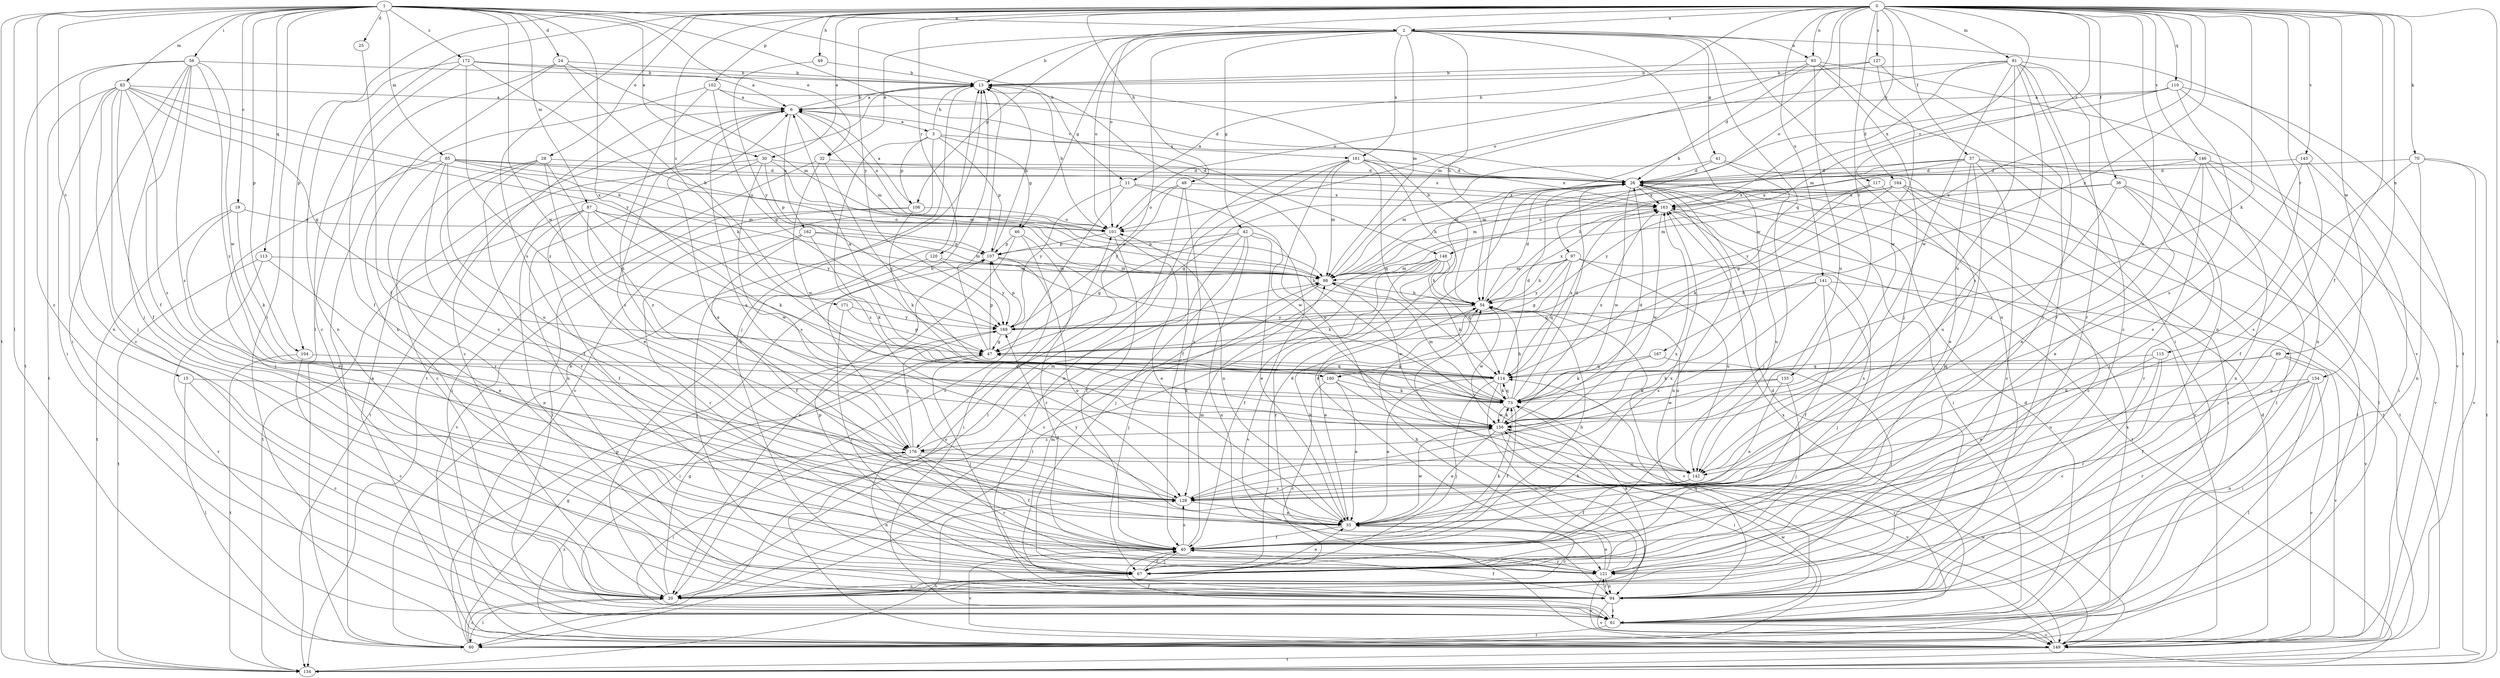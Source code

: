 strict digraph  {
0;
1;
2;
3;
6;
11;
13;
15;
19;
20;
24;
25;
26;
28;
30;
32;
33;
36;
37;
40;
41;
42;
46;
47;
48;
49;
54;
56;
61;
67;
70;
73;
80;
81;
83;
85;
87;
88;
89;
93;
94;
97;
101;
102;
104;
106;
107;
110;
113;
114;
115;
117;
120;
121;
127;
128;
133;
134;
141;
142;
143;
146;
148;
149;
154;
156;
160;
161;
162;
163;
164;
167;
169;
171;
172;
176;
0 -> 2  [label=a];
0 -> 11  [label=b];
0 -> 28  [label=e];
0 -> 30  [label=e];
0 -> 36  [label=f];
0 -> 37  [label=f];
0 -> 40  [label=f];
0 -> 48  [label=h];
0 -> 49  [label=h];
0 -> 54  [label=h];
0 -> 70  [label=k];
0 -> 73  [label=k];
0 -> 80  [label=l];
0 -> 81  [label=m];
0 -> 89  [label=n];
0 -> 93  [label=n];
0 -> 97  [label=o];
0 -> 101  [label=o];
0 -> 102  [label=p];
0 -> 104  [label=p];
0 -> 110  [label=q];
0 -> 115  [label=r];
0 -> 117  [label=r];
0 -> 120  [label=r];
0 -> 127  [label=s];
0 -> 128  [label=s];
0 -> 133  [label=t];
0 -> 134  [label=t];
0 -> 141  [label=u];
0 -> 142  [label=u];
0 -> 143  [label=v];
0 -> 146  [label=v];
0 -> 148  [label=v];
0 -> 154  [label=w];
0 -> 160  [label=x];
0 -> 164  [label=y];
0 -> 167  [label=y];
0 -> 169  [label=y];
0 -> 171  [label=z];
1 -> 2  [label=a];
1 -> 11  [label=b];
1 -> 15  [label=c];
1 -> 19  [label=c];
1 -> 20  [label=c];
1 -> 24  [label=d];
1 -> 25  [label=d];
1 -> 30  [label=e];
1 -> 32  [label=e];
1 -> 56  [label=i];
1 -> 61  [label=i];
1 -> 80  [label=l];
1 -> 83  [label=m];
1 -> 85  [label=m];
1 -> 87  [label=m];
1 -> 104  [label=p];
1 -> 113  [label=q];
1 -> 134  [label=t];
1 -> 148  [label=v];
1 -> 156  [label=w];
1 -> 160  [label=x];
1 -> 172  [label=z];
2 -> 13  [label=b];
2 -> 32  [label=e];
2 -> 41  [label=g];
2 -> 42  [label=g];
2 -> 46  [label=g];
2 -> 54  [label=h];
2 -> 88  [label=m];
2 -> 93  [label=n];
2 -> 94  [label=n];
2 -> 101  [label=o];
2 -> 106  [label=p];
2 -> 114  [label=q];
2 -> 134  [label=t];
2 -> 156  [label=w];
2 -> 161  [label=x];
2 -> 176  [label=z];
3 -> 13  [label=b];
3 -> 46  [label=g];
3 -> 106  [label=p];
3 -> 107  [label=p];
3 -> 128  [label=s];
3 -> 149  [label=v];
3 -> 161  [label=x];
6 -> 3  [label=a];
6 -> 13  [label=b];
6 -> 20  [label=c];
6 -> 88  [label=m];
6 -> 101  [label=o];
6 -> 128  [label=s];
6 -> 162  [label=x];
11 -> 20  [label=c];
11 -> 156  [label=w];
11 -> 163  [label=x];
11 -> 169  [label=y];
13 -> 6  [label=a];
13 -> 67  [label=j];
13 -> 134  [label=t];
15 -> 20  [label=c];
15 -> 73  [label=k];
15 -> 80  [label=l];
19 -> 33  [label=e];
19 -> 73  [label=k];
19 -> 101  [label=o];
19 -> 134  [label=t];
20 -> 13  [label=b];
20 -> 47  [label=g];
20 -> 80  [label=l];
24 -> 13  [label=b];
24 -> 20  [label=c];
24 -> 73  [label=k];
24 -> 88  [label=m];
24 -> 94  [label=n];
25 -> 40  [label=f];
26 -> 6  [label=a];
26 -> 47  [label=g];
26 -> 61  [label=i];
26 -> 94  [label=n];
26 -> 149  [label=v];
26 -> 156  [label=w];
26 -> 163  [label=x];
28 -> 20  [label=c];
28 -> 26  [label=d];
28 -> 33  [label=e];
28 -> 40  [label=f];
28 -> 121  [label=r];
28 -> 176  [label=z];
30 -> 26  [label=d];
30 -> 88  [label=m];
30 -> 94  [label=n];
30 -> 107  [label=p];
30 -> 128  [label=s];
30 -> 134  [label=t];
32 -> 26  [label=d];
32 -> 61  [label=i];
32 -> 114  [label=q];
32 -> 156  [label=w];
33 -> 6  [label=a];
33 -> 20  [label=c];
33 -> 40  [label=f];
33 -> 54  [label=h];
33 -> 101  [label=o];
33 -> 156  [label=w];
33 -> 169  [label=y];
36 -> 33  [label=e];
36 -> 88  [label=m];
36 -> 94  [label=n];
36 -> 121  [label=r];
36 -> 163  [label=x];
36 -> 176  [label=z];
37 -> 20  [label=c];
37 -> 26  [label=d];
37 -> 33  [label=e];
37 -> 54  [label=h];
37 -> 67  [label=j];
37 -> 80  [label=l];
37 -> 88  [label=m];
37 -> 134  [label=t];
40 -> 54  [label=h];
40 -> 67  [label=j];
40 -> 73  [label=k];
40 -> 88  [label=m];
40 -> 121  [label=r];
40 -> 128  [label=s];
40 -> 149  [label=v];
40 -> 163  [label=x];
41 -> 26  [label=d];
41 -> 67  [label=j];
41 -> 88  [label=m];
41 -> 134  [label=t];
42 -> 20  [label=c];
42 -> 33  [label=e];
42 -> 47  [label=g];
42 -> 67  [label=j];
42 -> 94  [label=n];
42 -> 107  [label=p];
42 -> 149  [label=v];
46 -> 20  [label=c];
46 -> 61  [label=i];
46 -> 107  [label=p];
46 -> 121  [label=r];
47 -> 13  [label=b];
47 -> 67  [label=j];
47 -> 107  [label=p];
47 -> 114  [label=q];
48 -> 80  [label=l];
48 -> 101  [label=o];
48 -> 128  [label=s];
48 -> 163  [label=x];
48 -> 169  [label=y];
49 -> 13  [label=b];
49 -> 169  [label=y];
54 -> 13  [label=b];
54 -> 26  [label=d];
54 -> 33  [label=e];
54 -> 142  [label=u];
54 -> 149  [label=v];
54 -> 156  [label=w];
54 -> 163  [label=x];
54 -> 169  [label=y];
56 -> 13  [label=b];
56 -> 40  [label=f];
56 -> 61  [label=i];
56 -> 67  [label=j];
56 -> 94  [label=n];
56 -> 128  [label=s];
56 -> 134  [label=t];
56 -> 156  [label=w];
56 -> 176  [label=z];
61 -> 26  [label=d];
61 -> 40  [label=f];
61 -> 80  [label=l];
61 -> 149  [label=v];
61 -> 163  [label=x];
67 -> 20  [label=c];
67 -> 26  [label=d];
67 -> 33  [label=e];
67 -> 40  [label=f];
67 -> 107  [label=p];
70 -> 26  [label=d];
70 -> 94  [label=n];
70 -> 128  [label=s];
70 -> 134  [label=t];
70 -> 149  [label=v];
73 -> 26  [label=d];
73 -> 40  [label=f];
73 -> 54  [label=h];
73 -> 61  [label=i];
73 -> 88  [label=m];
73 -> 114  [label=q];
73 -> 156  [label=w];
73 -> 163  [label=x];
80 -> 13  [label=b];
80 -> 20  [label=c];
80 -> 47  [label=g];
80 -> 107  [label=p];
80 -> 156  [label=w];
80 -> 163  [label=x];
81 -> 13  [label=b];
81 -> 20  [label=c];
81 -> 67  [label=j];
81 -> 94  [label=n];
81 -> 101  [label=o];
81 -> 121  [label=r];
81 -> 128  [label=s];
81 -> 142  [label=u];
81 -> 156  [label=w];
81 -> 163  [label=x];
83 -> 6  [label=a];
83 -> 20  [label=c];
83 -> 40  [label=f];
83 -> 47  [label=g];
83 -> 54  [label=h];
83 -> 61  [label=i];
83 -> 67  [label=j];
83 -> 128  [label=s];
83 -> 134  [label=t];
83 -> 169  [label=y];
85 -> 26  [label=d];
85 -> 67  [label=j];
85 -> 88  [label=m];
85 -> 101  [label=o];
85 -> 121  [label=r];
85 -> 128  [label=s];
85 -> 142  [label=u];
85 -> 163  [label=x];
87 -> 40  [label=f];
87 -> 73  [label=k];
87 -> 94  [label=n];
87 -> 101  [label=o];
87 -> 134  [label=t];
87 -> 156  [label=w];
87 -> 169  [label=y];
88 -> 54  [label=h];
88 -> 67  [label=j];
88 -> 156  [label=w];
89 -> 40  [label=f];
89 -> 61  [label=i];
89 -> 73  [label=k];
89 -> 114  [label=q];
89 -> 149  [label=v];
93 -> 13  [label=b];
93 -> 26  [label=d];
93 -> 61  [label=i];
93 -> 67  [label=j];
93 -> 88  [label=m];
93 -> 142  [label=u];
93 -> 149  [label=v];
94 -> 26  [label=d];
94 -> 40  [label=f];
94 -> 61  [label=i];
94 -> 88  [label=m];
94 -> 114  [label=q];
94 -> 121  [label=r];
94 -> 149  [label=v];
97 -> 47  [label=g];
97 -> 54  [label=h];
97 -> 88  [label=m];
97 -> 114  [label=q];
97 -> 128  [label=s];
97 -> 142  [label=u];
97 -> 169  [label=y];
101 -> 13  [label=b];
101 -> 33  [label=e];
101 -> 40  [label=f];
101 -> 107  [label=p];
102 -> 6  [label=a];
102 -> 26  [label=d];
102 -> 47  [label=g];
102 -> 80  [label=l];
102 -> 176  [label=z];
104 -> 20  [label=c];
104 -> 114  [label=q];
104 -> 134  [label=t];
106 -> 6  [label=a];
106 -> 61  [label=i];
106 -> 73  [label=k];
106 -> 101  [label=o];
106 -> 149  [label=v];
107 -> 13  [label=b];
107 -> 33  [label=e];
107 -> 73  [label=k];
107 -> 88  [label=m];
110 -> 6  [label=a];
110 -> 26  [label=d];
110 -> 88  [label=m];
110 -> 94  [label=n];
110 -> 128  [label=s];
110 -> 149  [label=v];
113 -> 33  [label=e];
113 -> 88  [label=m];
113 -> 134  [label=t];
113 -> 149  [label=v];
114 -> 6  [label=a];
114 -> 20  [label=c];
114 -> 26  [label=d];
114 -> 33  [label=e];
114 -> 47  [label=g];
114 -> 67  [label=j];
114 -> 73  [label=k];
114 -> 163  [label=x];
115 -> 20  [label=c];
115 -> 33  [label=e];
115 -> 114  [label=q];
115 -> 121  [label=r];
117 -> 47  [label=g];
117 -> 142  [label=u];
117 -> 163  [label=x];
117 -> 169  [label=y];
120 -> 67  [label=j];
120 -> 88  [label=m];
120 -> 169  [label=y];
121 -> 26  [label=d];
121 -> 33  [label=e];
121 -> 54  [label=h];
121 -> 73  [label=k];
121 -> 94  [label=n];
121 -> 149  [label=v];
127 -> 13  [label=b];
127 -> 101  [label=o];
127 -> 121  [label=r];
127 -> 156  [label=w];
128 -> 6  [label=a];
128 -> 33  [label=e];
128 -> 163  [label=x];
133 -> 33  [label=e];
133 -> 67  [label=j];
133 -> 73  [label=k];
133 -> 156  [label=w];
134 -> 128  [label=s];
141 -> 40  [label=f];
141 -> 47  [label=g];
141 -> 54  [label=h];
141 -> 67  [label=j];
141 -> 128  [label=s];
141 -> 149  [label=v];
142 -> 13  [label=b];
142 -> 40  [label=f];
142 -> 128  [label=s];
143 -> 26  [label=d];
143 -> 40  [label=f];
143 -> 61  [label=i];
143 -> 128  [label=s];
146 -> 26  [label=d];
146 -> 33  [label=e];
146 -> 67  [label=j];
146 -> 80  [label=l];
146 -> 88  [label=m];
146 -> 94  [label=n];
146 -> 149  [label=v];
148 -> 20  [label=c];
148 -> 40  [label=f];
148 -> 54  [label=h];
148 -> 73  [label=k];
148 -> 80  [label=l];
148 -> 88  [label=m];
148 -> 114  [label=q];
148 -> 121  [label=r];
149 -> 6  [label=a];
149 -> 26  [label=d];
149 -> 54  [label=h];
149 -> 101  [label=o];
149 -> 134  [label=t];
149 -> 156  [label=w];
149 -> 176  [label=z];
154 -> 73  [label=k];
154 -> 80  [label=l];
154 -> 94  [label=n];
154 -> 121  [label=r];
154 -> 142  [label=u];
154 -> 149  [label=v];
156 -> 26  [label=d];
156 -> 33  [label=e];
156 -> 61  [label=i];
156 -> 73  [label=k];
156 -> 149  [label=v];
156 -> 176  [label=z];
160 -> 20  [label=c];
160 -> 33  [label=e];
160 -> 73  [label=k];
160 -> 94  [label=n];
161 -> 26  [label=d];
161 -> 40  [label=f];
161 -> 54  [label=h];
161 -> 88  [label=m];
161 -> 94  [label=n];
161 -> 114  [label=q];
161 -> 142  [label=u];
161 -> 163  [label=x];
162 -> 40  [label=f];
162 -> 73  [label=k];
162 -> 88  [label=m];
162 -> 107  [label=p];
162 -> 121  [label=r];
163 -> 101  [label=o];
163 -> 134  [label=t];
163 -> 142  [label=u];
163 -> 156  [label=w];
164 -> 20  [label=c];
164 -> 61  [label=i];
164 -> 73  [label=k];
164 -> 80  [label=l];
164 -> 88  [label=m];
164 -> 163  [label=x];
164 -> 169  [label=y];
167 -> 67  [label=j];
167 -> 73  [label=k];
167 -> 114  [label=q];
169 -> 47  [label=g];
169 -> 61  [label=i];
169 -> 107  [label=p];
171 -> 47  [label=g];
171 -> 121  [label=r];
171 -> 169  [label=y];
172 -> 6  [label=a];
172 -> 13  [label=b];
172 -> 40  [label=f];
172 -> 54  [label=h];
172 -> 94  [label=n];
172 -> 176  [label=z];
176 -> 13  [label=b];
176 -> 40  [label=f];
176 -> 61  [label=i];
176 -> 88  [label=m];
176 -> 94  [label=n];
176 -> 121  [label=r];
176 -> 142  [label=u];
176 -> 169  [label=y];
}
